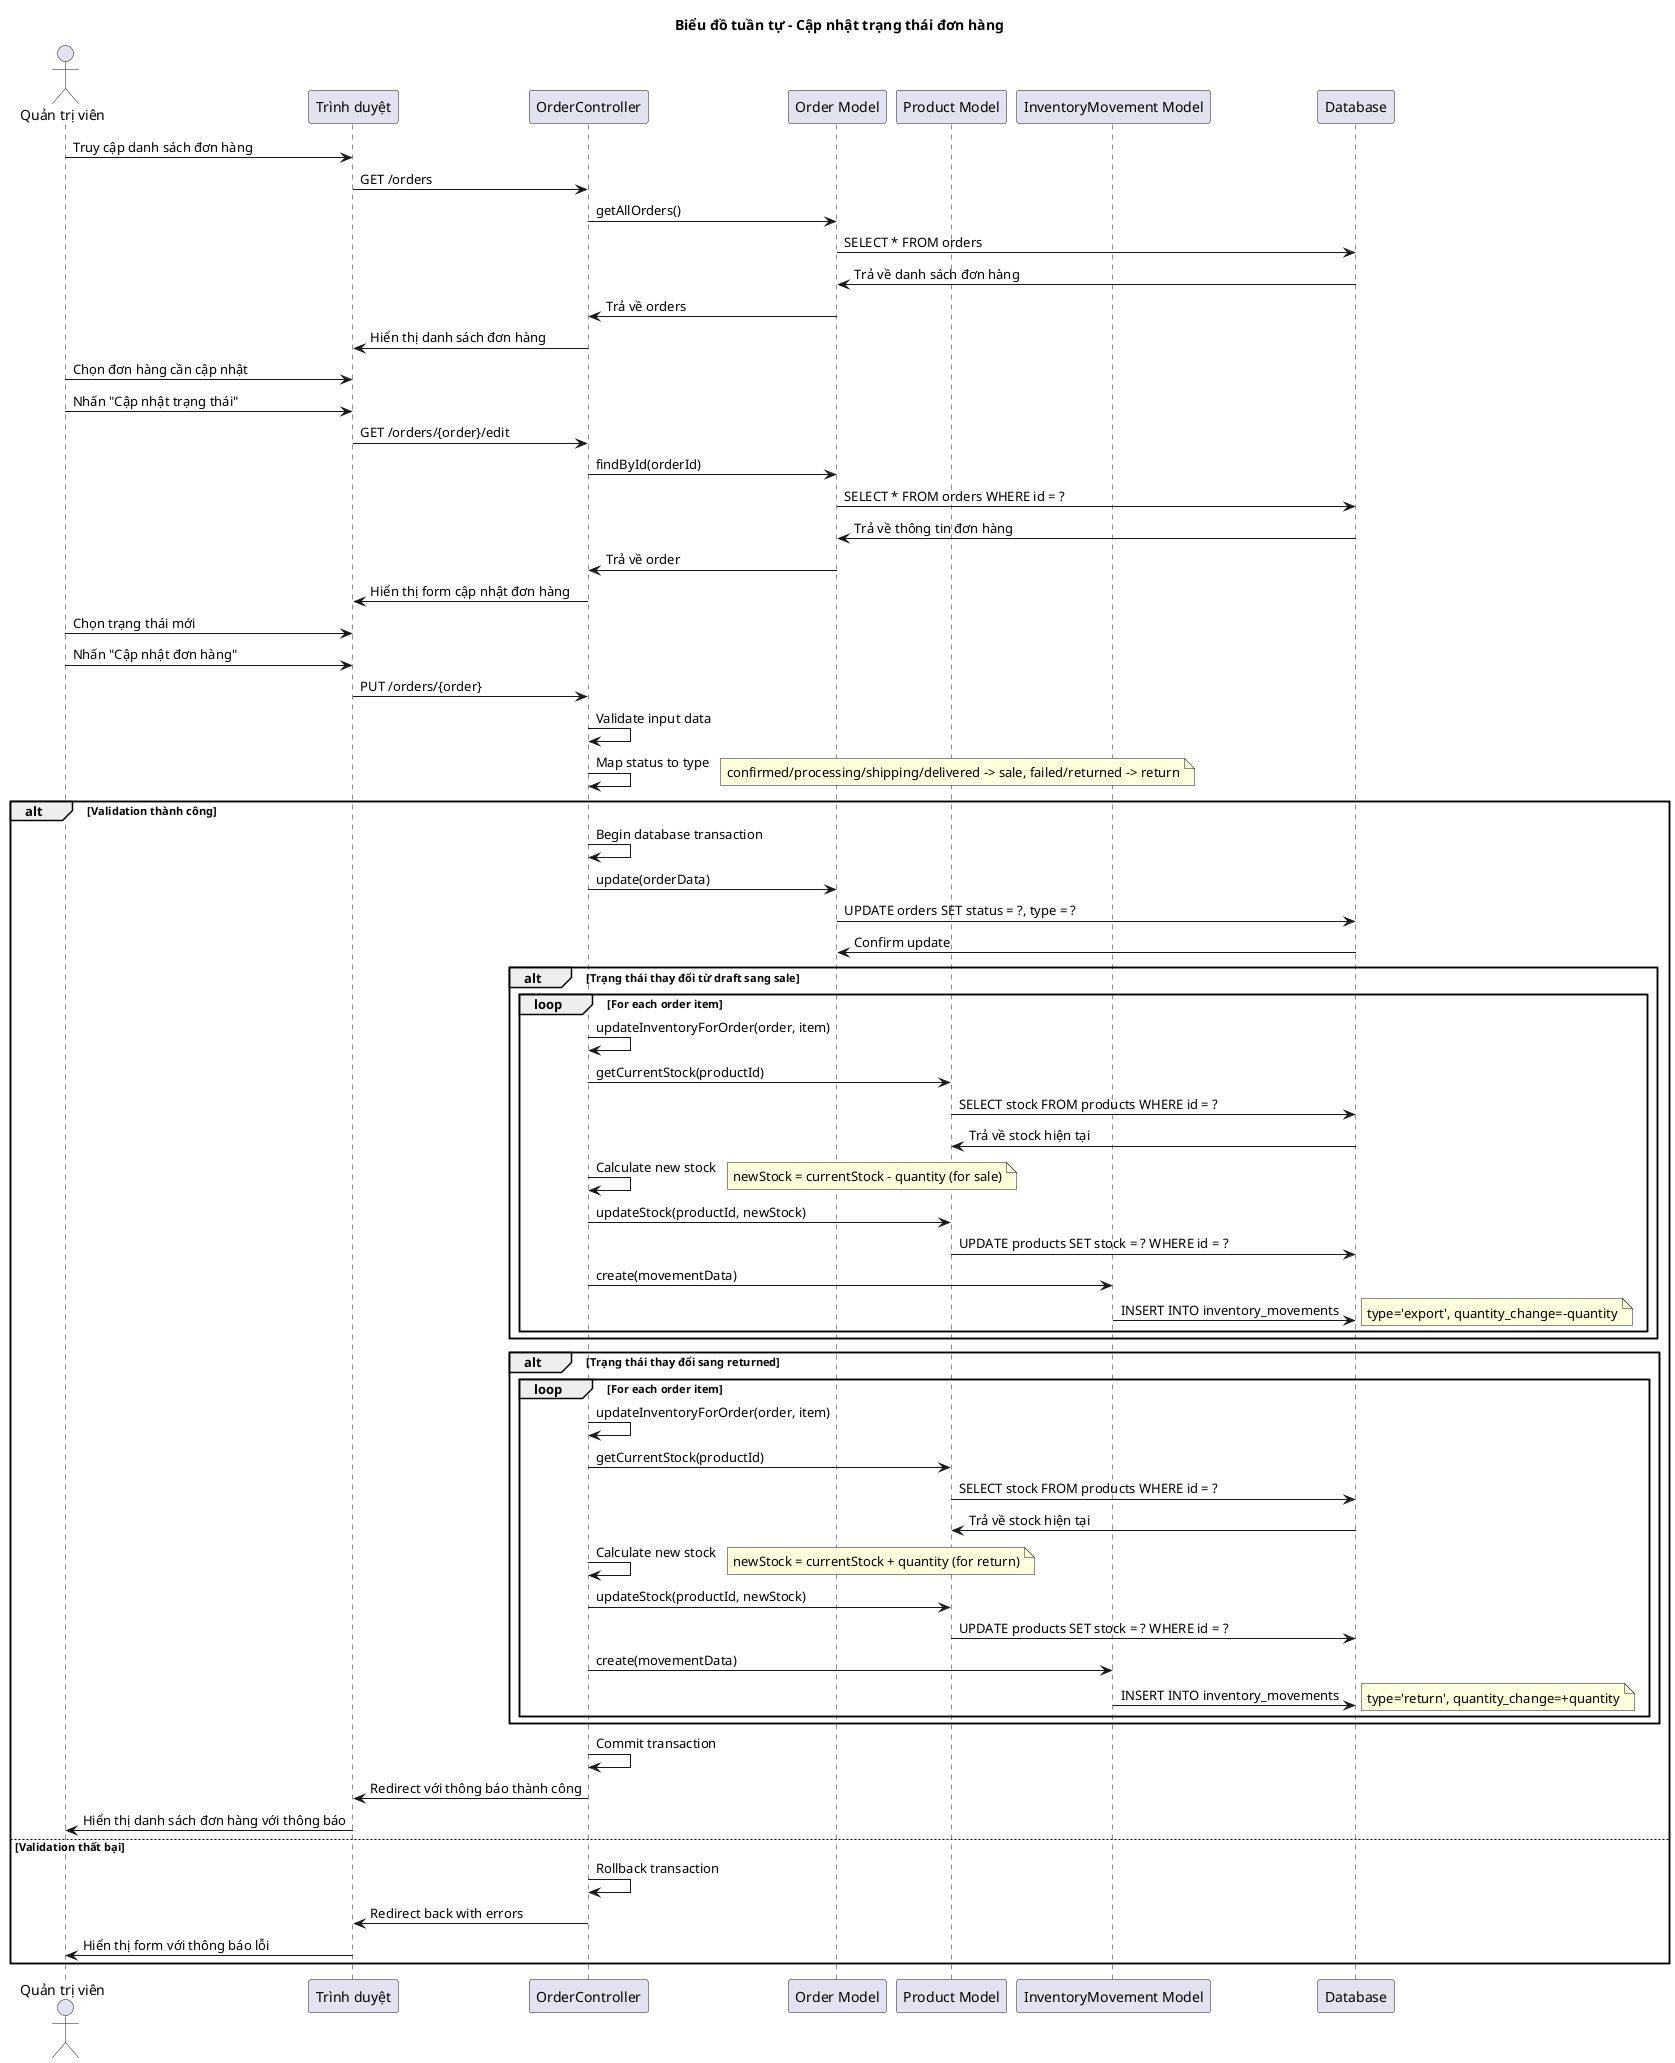 @startuml Cập nhật trạng thái đơn hàng
title Biểu đồ tuần tự - Cập nhật trạng thái đơn hàng

actor "Quản trị viên" as Admin
participant "Trình duyệt" as Browser
participant "OrderController" as Controller
participant "Order Model" as OrderModel
participant "Product Model" as ProductModel
participant "InventoryMovement Model" as InventoryModel
participant "Database" as DB

Admin -> Browser: Truy cập danh sách đơn hàng
Browser -> Controller: GET /orders
Controller -> OrderModel: getAllOrders()
OrderModel -> DB: SELECT * FROM orders
DB -> OrderModel: Trả về danh sách đơn hàng
OrderModel -> Controller: Trả về orders
Controller -> Browser: Hiển thị danh sách đơn hàng

Admin -> Browser: Chọn đơn hàng cần cập nhật
Admin -> Browser: Nhấn "Cập nhật trạng thái"
Browser -> Controller: GET /orders/{order}/edit
Controller -> OrderModel: findById(orderId)
OrderModel -> DB: SELECT * FROM orders WHERE id = ?
DB -> OrderModel: Trả về thông tin đơn hàng
OrderModel -> Controller: Trả về order
Controller -> Browser: Hiển thị form cập nhật đơn hàng

Admin -> Browser: Chọn trạng thái mới
Admin -> Browser: Nhấn "Cập nhật đơn hàng"
Browser -> Controller: PUT /orders/{order}

Controller -> Controller: Validate input data
Controller -> Controller: Map status to type
note right: confirmed/processing/shipping/delivered -> sale, failed/returned -> return

alt Validation thành công
    Controller -> Controller: Begin database transaction
    
    Controller -> OrderModel: update(orderData)
    OrderModel -> DB: UPDATE orders SET status = ?, type = ?
    DB -> OrderModel: Confirm update
    
    alt Trạng thái thay đổi từ draft sang sale
        loop For each order item
            Controller -> Controller: updateInventoryForOrder(order, item)
            Controller -> ProductModel: getCurrentStock(productId)
            ProductModel -> DB: SELECT stock FROM products WHERE id = ?
            DB -> ProductModel: Trả về stock hiện tại
            
            Controller -> Controller: Calculate new stock
            note right: newStock = currentStock - quantity (for sale)
            
            Controller -> ProductModel: updateStock(productId, newStock)
            ProductModel -> DB: UPDATE products SET stock = ? WHERE id = ?
            
            Controller -> InventoryModel: create(movementData)
            InventoryModel -> DB: INSERT INTO inventory_movements
            note right: type='export', quantity_change=-quantity
        end
    end
    
    alt Trạng thái thay đổi sang returned
        loop For each order item
            Controller -> Controller: updateInventoryForOrder(order, item)
            Controller -> ProductModel: getCurrentStock(productId)
            ProductModel -> DB: SELECT stock FROM products WHERE id = ?
            DB -> ProductModel: Trả về stock hiện tại
            
            Controller -> Controller: Calculate new stock
            note right: newStock = currentStock + quantity (for return)
            
            Controller -> ProductModel: updateStock(productId, newStock)
            ProductModel -> DB: UPDATE products SET stock = ? WHERE id = ?
            
            Controller -> InventoryModel: create(movementData)
            InventoryModel -> DB: INSERT INTO inventory_movements
            note right: type='return', quantity_change=+quantity
        end
    end
    
    Controller -> Controller: Commit transaction
    Controller -> Browser: Redirect với thông báo thành công
    Browser -> Admin: Hiển thị danh sách đơn hàng với thông báo
    
else Validation thất bại
    Controller -> Controller: Rollback transaction
    Controller -> Browser: Redirect back with errors
    Browser -> Admin: Hiển thị form với thông báo lỗi
end

@enduml
